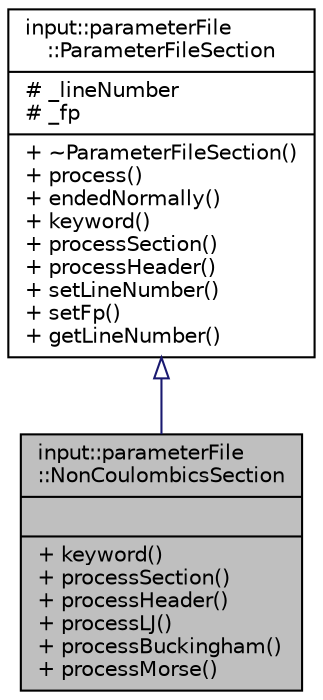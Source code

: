 digraph "input::parameterFile::NonCoulombicsSection"
{
 // LATEX_PDF_SIZE
  edge [fontname="Helvetica",fontsize="10",labelfontname="Helvetica",labelfontsize="10"];
  node [fontname="Helvetica",fontsize="10",shape=record];
  Node1 [label="{input::parameterFile\l::NonCoulombicsSection\n||+ keyword()\l+ processSection()\l+ processHeader()\l+ processLJ()\l+ processBuckingham()\l+ processMorse()\l}",height=0.2,width=0.4,color="black", fillcolor="grey75", style="filled", fontcolor="black",tooltip="reads non-coulombics section of parameter file"];
  Node2 -> Node1 [dir="back",color="midnightblue",fontsize="10",style="solid",arrowtail="onormal",fontname="Helvetica"];
  Node2 [label="{input::parameterFile\l::ParameterFileSection\n|# _lineNumber\l# _fp\l|+ ~ParameterFileSection()\l+ process()\l+ endedNormally()\l+ keyword()\l+ processSection()\l+ processHeader()\l+ setLineNumber()\l+ setFp()\l+ getLineNumber()\l}",height=0.2,width=0.4,color="black", fillcolor="white", style="filled",URL="$classinput_1_1parameterFile_1_1ParameterFileSection.html",tooltip="base class for reading parameter file sections"];
}
